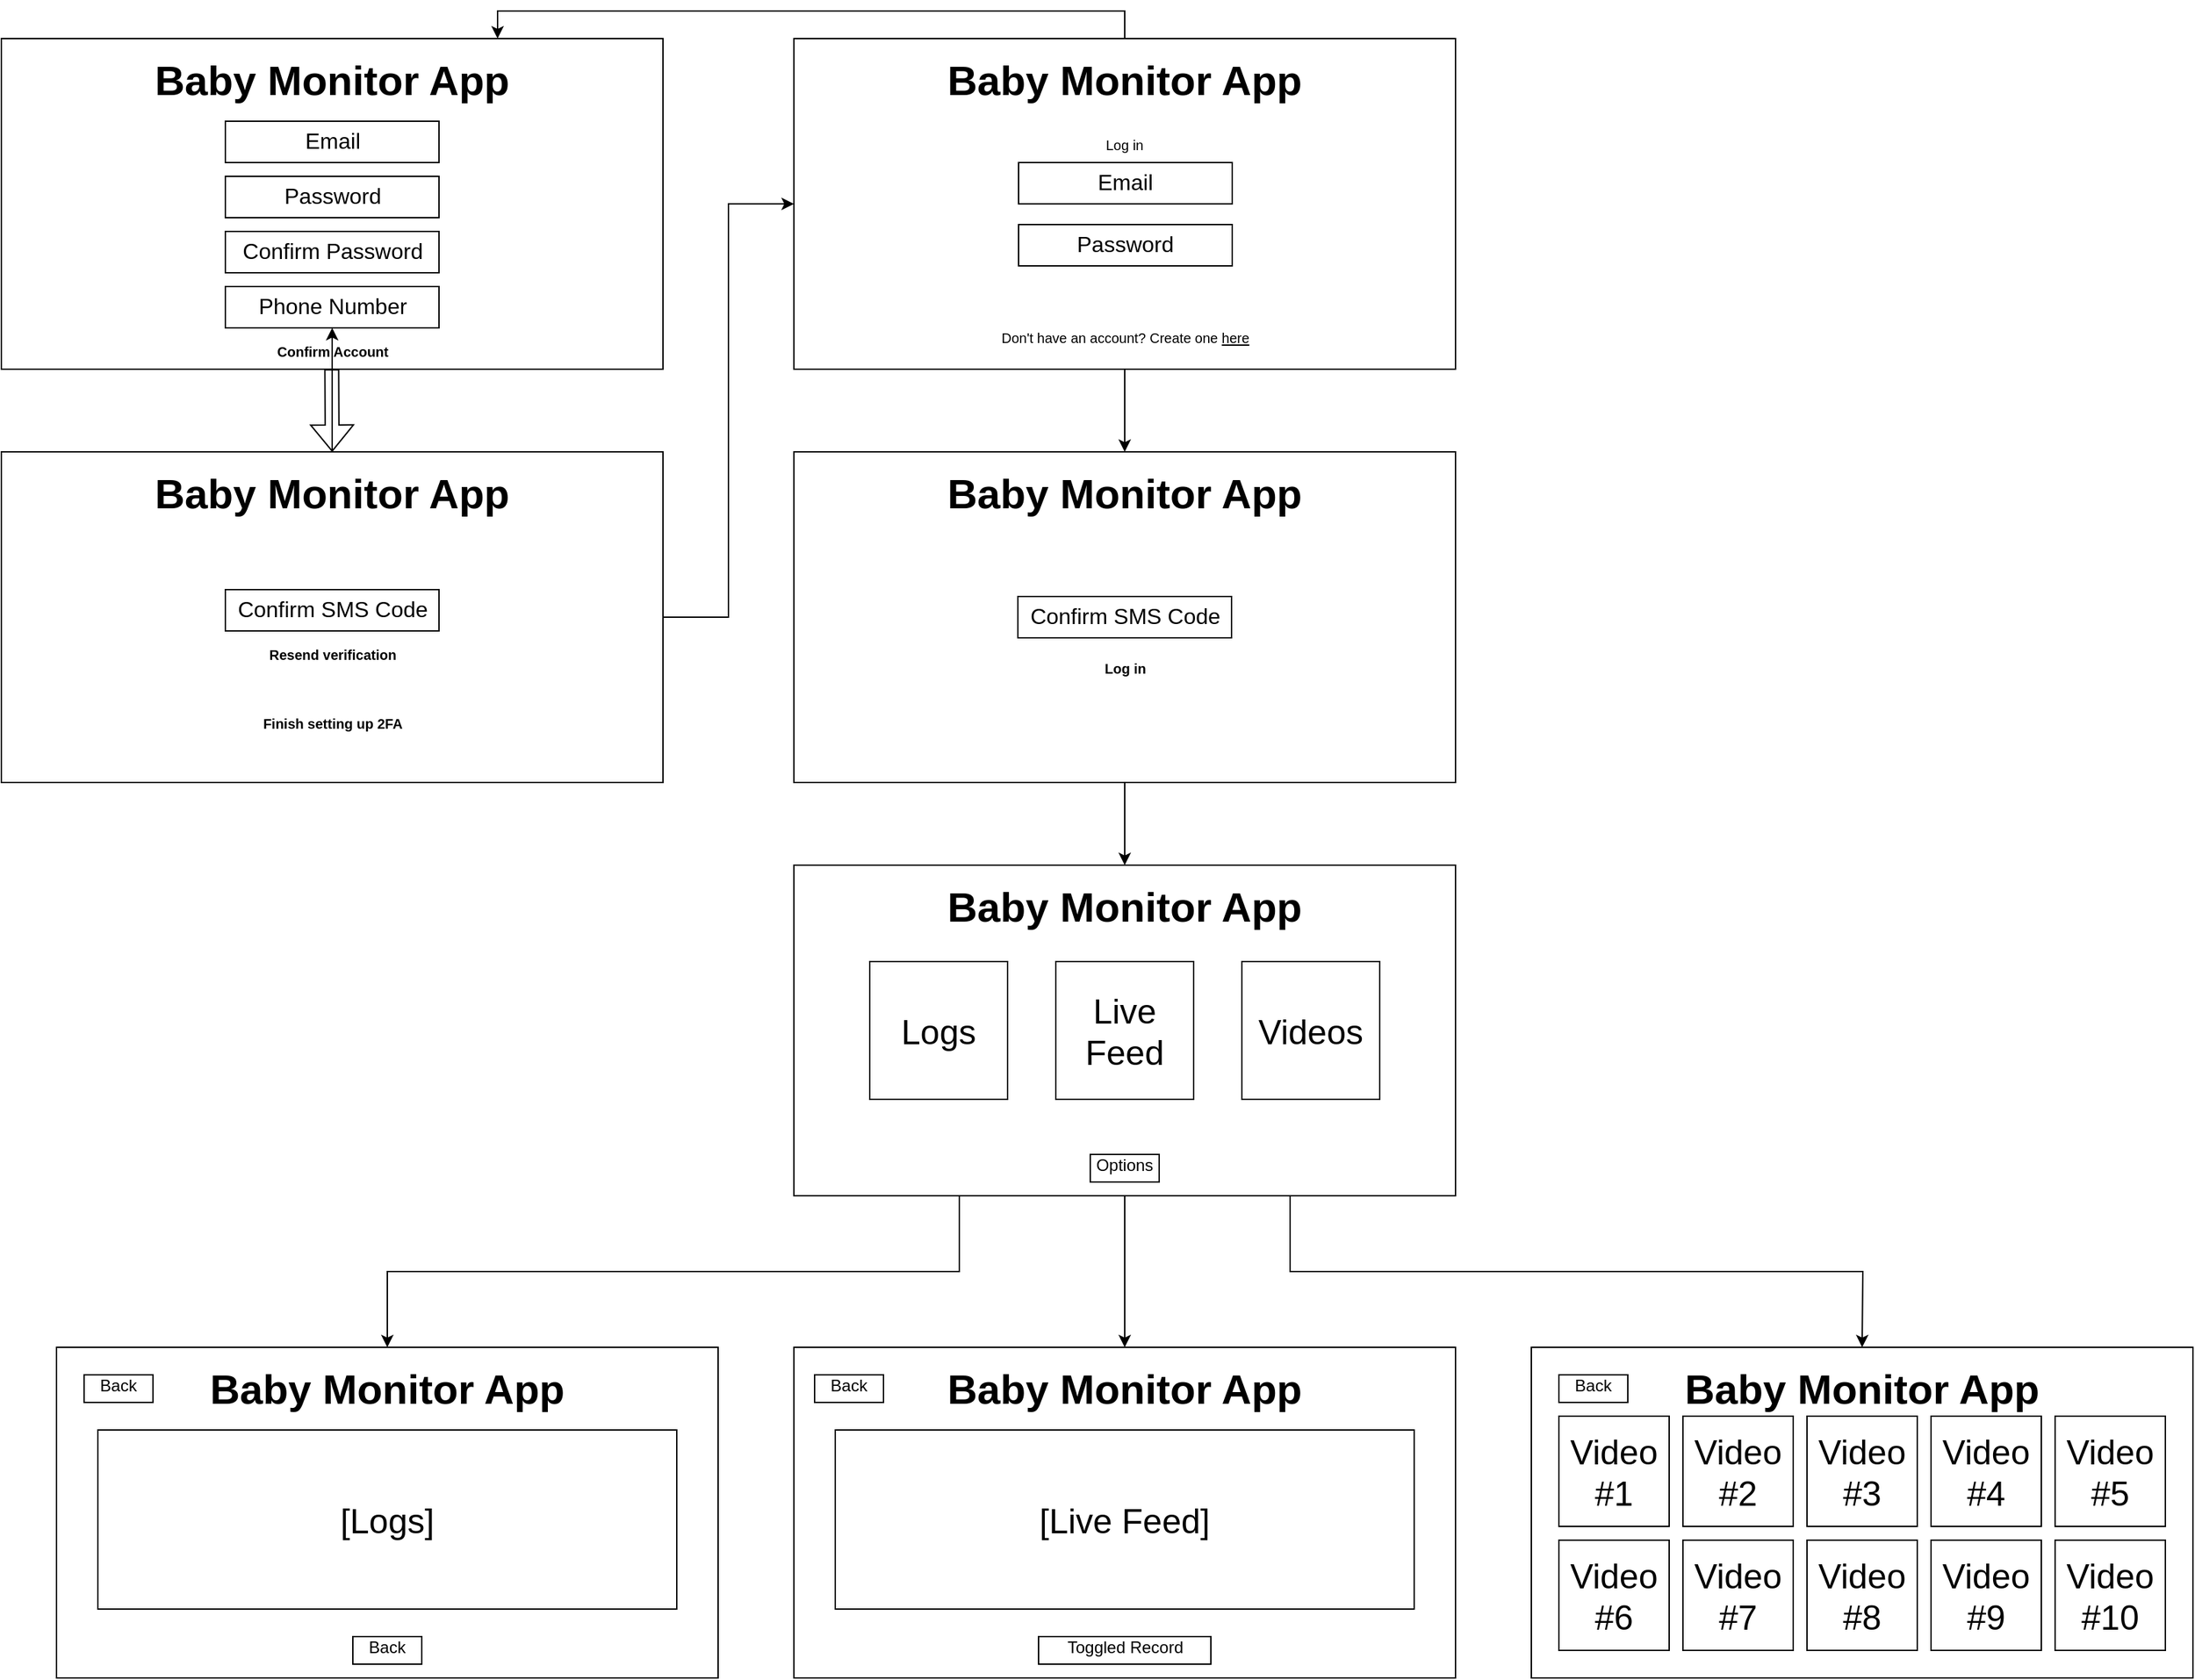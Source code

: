 <mxfile version="20.4.1" type="device"><diagram id="2AC4S9SGGSo7ndDGZPUv" name="Page-1"><mxGraphModel dx="2568" dy="888" grid="1" gridSize="10" guides="1" tooltips="1" connect="1" arrows="1" fold="1" page="1" pageScale="1" pageWidth="850" pageHeight="1100" math="0" shadow="0"><root><mxCell id="0"/><mxCell id="1" parent="0"/><mxCell id="YYgOgbMdvuRlnzX_qCsh-11" value="" style="group" vertex="1" connectable="0" parent="1"><mxGeometry x="185" y="60" width="480" height="240" as="geometry"/></mxCell><mxCell id="YYgOgbMdvuRlnzX_qCsh-1" value="&lt;b&gt;&lt;font style=&quot;font-size: 30px;&quot;&gt;Baby Monitor App&lt;br&gt;&lt;br&gt;&lt;br&gt;&lt;br&gt;&lt;br&gt;&lt;br&gt;&lt;/font&gt;&lt;/b&gt;" style="rounded=0;whiteSpace=wrap;html=1;" vertex="1" parent="YYgOgbMdvuRlnzX_qCsh-11"><mxGeometry width="480" height="240" as="geometry"/></mxCell><mxCell id="YYgOgbMdvuRlnzX_qCsh-2" value="&lt;font style=&quot;font-size: 16px;&quot;&gt;Email&lt;/font&gt;" style="rounded=0;whiteSpace=wrap;html=1;fontSize=30;verticalAlign=bottom;" vertex="1" parent="YYgOgbMdvuRlnzX_qCsh-11"><mxGeometry x="163" y="90" width="155" height="30" as="geometry"/></mxCell><mxCell id="YYgOgbMdvuRlnzX_qCsh-3" value="&lt;font style=&quot;font-size: 16px;&quot;&gt;Password&lt;/font&gt;" style="rounded=0;whiteSpace=wrap;html=1;fontSize=30;verticalAlign=bottom;" vertex="1" parent="YYgOgbMdvuRlnzX_qCsh-11"><mxGeometry x="163" y="135" width="155" height="30" as="geometry"/></mxCell><mxCell id="YYgOgbMdvuRlnzX_qCsh-4" value="&lt;font style=&quot;font-size: 10px;&quot;&gt;Log in&lt;/font&gt;" style="text;html=1;strokeColor=none;fillColor=none;align=center;verticalAlign=middle;whiteSpace=wrap;rounded=0;fontSize=16;" vertex="1" parent="YYgOgbMdvuRlnzX_qCsh-11"><mxGeometry x="210" y="60" width="60" height="30" as="geometry"/></mxCell><mxCell id="YYgOgbMdvuRlnzX_qCsh-5" value="&lt;font style=&quot;font-size: 10px;&quot;&gt;Don't have an account? Create one &lt;u&gt;here&lt;/u&gt;&lt;/font&gt;" style="text;html=1;strokeColor=none;fillColor=none;align=center;verticalAlign=middle;whiteSpace=wrap;rounded=0;fontSize=16;" vertex="1" parent="YYgOgbMdvuRlnzX_qCsh-11"><mxGeometry x="133" y="200" width="215" height="30" as="geometry"/></mxCell><mxCell id="YYgOgbMdvuRlnzX_qCsh-14" value="" style="group" vertex="1" connectable="0" parent="1"><mxGeometry x="-390" y="60" width="480" height="240" as="geometry"/></mxCell><mxCell id="YYgOgbMdvuRlnzX_qCsh-6" value="&lt;b&gt;&lt;font style=&quot;font-size: 30px;&quot;&gt;Baby Monitor App&lt;br&gt;&lt;br&gt;&lt;br&gt;&lt;br&gt;&lt;br&gt;&lt;br&gt;&lt;/font&gt;&lt;/b&gt;" style="rounded=0;whiteSpace=wrap;html=1;" vertex="1" parent="YYgOgbMdvuRlnzX_qCsh-14"><mxGeometry width="480" height="240" as="geometry"/></mxCell><mxCell id="YYgOgbMdvuRlnzX_qCsh-13" value="" style="group" vertex="1" connectable="0" parent="YYgOgbMdvuRlnzX_qCsh-14"><mxGeometry x="132.5" y="60" width="215" height="180" as="geometry"/></mxCell><mxCell id="YYgOgbMdvuRlnzX_qCsh-7" value="&lt;font style=&quot;font-size: 16px;&quot;&gt;Email&lt;/font&gt;" style="rounded=0;whiteSpace=wrap;html=1;fontSize=30;verticalAlign=bottom;" vertex="1" parent="YYgOgbMdvuRlnzX_qCsh-13"><mxGeometry x="30" width="155" height="30" as="geometry"/></mxCell><mxCell id="YYgOgbMdvuRlnzX_qCsh-8" value="&lt;font style=&quot;font-size: 16px;&quot;&gt;Password&lt;/font&gt;" style="rounded=0;whiteSpace=wrap;html=1;fontSize=30;verticalAlign=bottom;" vertex="1" parent="YYgOgbMdvuRlnzX_qCsh-13"><mxGeometry x="30" y="40" width="155" height="30" as="geometry"/></mxCell><mxCell id="YYgOgbMdvuRlnzX_qCsh-9" value="&lt;font style=&quot;font-size: 16px;&quot;&gt;Confirm Password&lt;/font&gt;" style="rounded=0;whiteSpace=wrap;html=1;fontSize=30;verticalAlign=bottom;" vertex="1" parent="YYgOgbMdvuRlnzX_qCsh-13"><mxGeometry x="30" y="80" width="155" height="30" as="geometry"/></mxCell><mxCell id="YYgOgbMdvuRlnzX_qCsh-10" value="&lt;font style=&quot;font-size: 10px;&quot;&gt;&lt;b&gt;Confirm Account&lt;/b&gt;&lt;/font&gt;" style="text;html=1;strokeColor=none;fillColor=none;align=center;verticalAlign=middle;whiteSpace=wrap;rounded=0;fontSize=16;" vertex="1" parent="YYgOgbMdvuRlnzX_qCsh-13"><mxGeometry y="150" width="215" height="30" as="geometry"/></mxCell><mxCell id="YYgOgbMdvuRlnzX_qCsh-12" value="&lt;font style=&quot;font-size: 16px;&quot;&gt;Phone Number&lt;/font&gt;" style="rounded=0;whiteSpace=wrap;html=1;fontSize=30;verticalAlign=bottom;" vertex="1" parent="YYgOgbMdvuRlnzX_qCsh-13"><mxGeometry x="30" y="120" width="155" height="30" as="geometry"/></mxCell><mxCell id="YYgOgbMdvuRlnzX_qCsh-15" value="" style="shape=flexArrow;endArrow=classic;html=1;rounded=0;fontSize=10;entryX=0.5;entryY=0;entryDx=0;entryDy=0;" edge="1" parent="1" target="YYgOgbMdvuRlnzX_qCsh-17"><mxGeometry width="50" height="50" relative="1" as="geometry"><mxPoint x="-150.29" y="300" as="sourcePoint"/><mxPoint x="-150.29" y="400" as="targetPoint"/></mxGeometry></mxCell><mxCell id="YYgOgbMdvuRlnzX_qCsh-16" value="" style="group" vertex="1" connectable="0" parent="1"><mxGeometry x="-390" y="400" width="480" height="240" as="geometry"/></mxCell><mxCell id="YYgOgbMdvuRlnzX_qCsh-17" value="&lt;b&gt;&lt;font style=&quot;font-size: 30px;&quot;&gt;Baby Monitor App&lt;br&gt;&lt;br&gt;&lt;br&gt;&lt;br&gt;&lt;br&gt;&lt;br&gt;&lt;/font&gt;&lt;/b&gt;" style="rounded=0;whiteSpace=wrap;html=1;" vertex="1" parent="YYgOgbMdvuRlnzX_qCsh-16"><mxGeometry y="-40" width="480" height="240" as="geometry"/></mxCell><mxCell id="YYgOgbMdvuRlnzX_qCsh-19" value="&lt;font style=&quot;font-size: 16px;&quot;&gt;Confirm SMS Code&lt;/font&gt;" style="rounded=0;whiteSpace=wrap;html=1;fontSize=30;verticalAlign=bottom;" vertex="1" parent="YYgOgbMdvuRlnzX_qCsh-16"><mxGeometry x="162.5" y="60" width="155" height="30" as="geometry"/></mxCell><mxCell id="YYgOgbMdvuRlnzX_qCsh-18" value="" style="group" vertex="1" connectable="0" parent="YYgOgbMdvuRlnzX_qCsh-16"><mxGeometry x="132.5" y="-10" width="215" height="180" as="geometry"/></mxCell><mxCell id="YYgOgbMdvuRlnzX_qCsh-22" value="&lt;b style=&quot;font-size: 10px;&quot;&gt;Finish setting up 2FA&lt;/b&gt;" style="text;html=1;strokeColor=none;fillColor=none;align=center;verticalAlign=middle;whiteSpace=wrap;rounded=0;fontSize=16;" vertex="1" parent="YYgOgbMdvuRlnzX_qCsh-18"><mxGeometry y="150" width="215" height="30" as="geometry"/></mxCell><mxCell id="YYgOgbMdvuRlnzX_qCsh-86" value="&lt;b style=&quot;font-size: 10px;&quot;&gt;Resend verification&lt;/b&gt;" style="text;html=1;strokeColor=none;fillColor=none;align=center;verticalAlign=middle;whiteSpace=wrap;rounded=0;fontSize=16;" vertex="1" parent="YYgOgbMdvuRlnzX_qCsh-16"><mxGeometry x="132.5" y="90" width="215" height="30" as="geometry"/></mxCell><mxCell id="YYgOgbMdvuRlnzX_qCsh-25" style="edgeStyle=orthogonalEdgeStyle;rounded=0;orthogonalLoop=1;jettySize=auto;html=1;entryX=0;entryY=0.5;entryDx=0;entryDy=0;fontSize=10;" edge="1" parent="1" source="YYgOgbMdvuRlnzX_qCsh-17" target="YYgOgbMdvuRlnzX_qCsh-1"><mxGeometry relative="1" as="geometry"/></mxCell><mxCell id="YYgOgbMdvuRlnzX_qCsh-26" style="edgeStyle=orthogonalEdgeStyle;rounded=0;orthogonalLoop=1;jettySize=auto;html=1;exitX=0.5;exitY=0;exitDx=0;exitDy=0;entryX=0.75;entryY=0;entryDx=0;entryDy=0;fontSize=10;" edge="1" parent="1" source="YYgOgbMdvuRlnzX_qCsh-1" target="YYgOgbMdvuRlnzX_qCsh-6"><mxGeometry relative="1" as="geometry"/></mxCell><mxCell id="YYgOgbMdvuRlnzX_qCsh-34" value="" style="group" vertex="1" connectable="0" parent="1"><mxGeometry x="185" y="360" width="480" height="240" as="geometry"/></mxCell><mxCell id="YYgOgbMdvuRlnzX_qCsh-35" value="&lt;b&gt;&lt;font style=&quot;font-size: 30px;&quot;&gt;Baby Monitor App&lt;br&gt;&lt;br&gt;&lt;br&gt;&lt;br&gt;&lt;br&gt;&lt;br&gt;&lt;/font&gt;&lt;/b&gt;" style="rounded=0;whiteSpace=wrap;html=1;" vertex="1" parent="YYgOgbMdvuRlnzX_qCsh-34"><mxGeometry width="480" height="240" as="geometry"/></mxCell><mxCell id="YYgOgbMdvuRlnzX_qCsh-36" value="&lt;font style=&quot;font-size: 16px;&quot;&gt;Confirm SMS Code&lt;/font&gt;" style="rounded=0;whiteSpace=wrap;html=1;fontSize=30;verticalAlign=bottom;" vertex="1" parent="YYgOgbMdvuRlnzX_qCsh-34"><mxGeometry x="162.5" y="105" width="155" height="30" as="geometry"/></mxCell><mxCell id="YYgOgbMdvuRlnzX_qCsh-37" value="" style="group" vertex="1" connectable="0" parent="YYgOgbMdvuRlnzX_qCsh-34"><mxGeometry x="132.5" y="-10" width="332.5" height="240" as="geometry"/></mxCell><mxCell id="YYgOgbMdvuRlnzX_qCsh-38" value="&lt;font style=&quot;font-size: 10px;&quot;&gt;&lt;b&gt;Log in&lt;/b&gt;&lt;/font&gt;" style="text;html=1;strokeColor=none;fillColor=none;align=center;verticalAlign=middle;whiteSpace=wrap;rounded=0;fontSize=16;" vertex="1" parent="YYgOgbMdvuRlnzX_qCsh-37"><mxGeometry y="150" width="215" height="30" as="geometry"/></mxCell><mxCell id="YYgOgbMdvuRlnzX_qCsh-40" style="edgeStyle=orthogonalEdgeStyle;rounded=0;orthogonalLoop=1;jettySize=auto;html=1;exitX=0.5;exitY=1;exitDx=0;exitDy=0;entryX=0.5;entryY=0;entryDx=0;entryDy=0;fontSize=10;" edge="1" parent="1" source="YYgOgbMdvuRlnzX_qCsh-1" target="YYgOgbMdvuRlnzX_qCsh-35"><mxGeometry relative="1" as="geometry"/></mxCell><mxCell id="YYgOgbMdvuRlnzX_qCsh-41" style="edgeStyle=orthogonalEdgeStyle;rounded=0;orthogonalLoop=1;jettySize=auto;html=1;exitX=0.5;exitY=1;exitDx=0;exitDy=0;entryX=0.5;entryY=0;entryDx=0;entryDy=0;fontSize=10;" edge="1" parent="1" source="YYgOgbMdvuRlnzX_qCsh-35" target="YYgOgbMdvuRlnzX_qCsh-39"><mxGeometry relative="1" as="geometry"/></mxCell><mxCell id="YYgOgbMdvuRlnzX_qCsh-48" value="" style="group" vertex="1" connectable="0" parent="1"><mxGeometry x="185" y="660" width="480" height="240" as="geometry"/></mxCell><mxCell id="YYgOgbMdvuRlnzX_qCsh-39" value="&lt;b&gt;&lt;font style=&quot;font-size: 30px;&quot;&gt;Baby Monitor App&lt;br&gt;&lt;br&gt;&lt;br&gt;&lt;br&gt;&lt;br&gt;&lt;br&gt;&lt;/font&gt;&lt;/b&gt;" style="rounded=0;whiteSpace=wrap;html=1;" vertex="1" parent="YYgOgbMdvuRlnzX_qCsh-48"><mxGeometry width="480" height="240" as="geometry"/></mxCell><mxCell id="YYgOgbMdvuRlnzX_qCsh-43" value="&lt;span style=&quot;font-size: 25px;&quot;&gt;Logs&lt;/span&gt;" style="rounded=0;whiteSpace=wrap;html=1;fontSize=10;" vertex="1" parent="YYgOgbMdvuRlnzX_qCsh-48"><mxGeometry x="55" y="70" width="100" height="100" as="geometry"/></mxCell><mxCell id="YYgOgbMdvuRlnzX_qCsh-45" value="&lt;font style=&quot;font-size: 25px;&quot;&gt;Live Feed&lt;/font&gt;" style="rounded=0;whiteSpace=wrap;html=1;fontSize=10;" vertex="1" parent="YYgOgbMdvuRlnzX_qCsh-48"><mxGeometry x="190" y="70" width="100" height="100" as="geometry"/></mxCell><mxCell id="YYgOgbMdvuRlnzX_qCsh-46" value="&lt;span style=&quot;font-size: 25px;&quot;&gt;Videos&lt;/span&gt;" style="rounded=0;whiteSpace=wrap;html=1;fontSize=10;" vertex="1" parent="YYgOgbMdvuRlnzX_qCsh-48"><mxGeometry x="325" y="70" width="100" height="100" as="geometry"/></mxCell><mxCell id="YYgOgbMdvuRlnzX_qCsh-47" value="&lt;font style=&quot;font-size: 12px;&quot;&gt;Options&lt;/font&gt;" style="rounded=0;whiteSpace=wrap;html=1;fontSize=25;verticalAlign=bottom;" vertex="1" parent="YYgOgbMdvuRlnzX_qCsh-48"><mxGeometry x="215" y="210" width="50" height="20" as="geometry"/></mxCell><mxCell id="YYgOgbMdvuRlnzX_qCsh-49" value="" style="group" vertex="1" connectable="0" parent="1"><mxGeometry x="-350" y="1010" width="480" height="240" as="geometry"/></mxCell><mxCell id="YYgOgbMdvuRlnzX_qCsh-50" value="&lt;b&gt;&lt;font style=&quot;font-size: 30px;&quot;&gt;Baby Monitor App&lt;br&gt;&lt;br&gt;&lt;br&gt;&lt;br&gt;&lt;br&gt;&lt;br&gt;&lt;/font&gt;&lt;/b&gt;" style="rounded=0;whiteSpace=wrap;html=1;" vertex="1" parent="YYgOgbMdvuRlnzX_qCsh-49"><mxGeometry width="480" height="240" as="geometry"/></mxCell><mxCell id="YYgOgbMdvuRlnzX_qCsh-52" value="&lt;span style=&quot;font-size: 25px;&quot;&gt;[Logs]&lt;/span&gt;" style="rounded=0;whiteSpace=wrap;html=1;fontSize=10;" vertex="1" parent="YYgOgbMdvuRlnzX_qCsh-49"><mxGeometry x="30" y="60" width="420" height="130" as="geometry"/></mxCell><mxCell id="YYgOgbMdvuRlnzX_qCsh-54" value="&lt;font style=&quot;font-size: 12px;&quot;&gt;Back&lt;/font&gt;" style="rounded=0;whiteSpace=wrap;html=1;fontSize=25;verticalAlign=bottom;" vertex="1" parent="YYgOgbMdvuRlnzX_qCsh-49"><mxGeometry x="215" y="210" width="50" height="20" as="geometry"/></mxCell><mxCell id="YYgOgbMdvuRlnzX_qCsh-83" value="&lt;font style=&quot;font-size: 12px;&quot;&gt;Back&lt;/font&gt;" style="rounded=0;whiteSpace=wrap;html=1;fontSize=25;verticalAlign=bottom;" vertex="1" parent="YYgOgbMdvuRlnzX_qCsh-49"><mxGeometry x="20" y="20" width="50" height="20" as="geometry"/></mxCell><mxCell id="YYgOgbMdvuRlnzX_qCsh-56" value="" style="group" vertex="1" connectable="0" parent="1"><mxGeometry x="185" y="1010" width="480" height="240" as="geometry"/></mxCell><mxCell id="YYgOgbMdvuRlnzX_qCsh-57" value="&lt;b&gt;&lt;font style=&quot;font-size: 30px;&quot;&gt;Baby Monitor App&lt;br&gt;&lt;br&gt;&lt;br&gt;&lt;br&gt;&lt;br&gt;&lt;br&gt;&lt;/font&gt;&lt;/b&gt;" style="rounded=0;whiteSpace=wrap;html=1;" vertex="1" parent="YYgOgbMdvuRlnzX_qCsh-56"><mxGeometry width="480" height="240" as="geometry"/></mxCell><mxCell id="YYgOgbMdvuRlnzX_qCsh-58" value="&lt;span style=&quot;font-size: 25px;&quot;&gt;[Live Feed]&lt;/span&gt;" style="rounded=0;whiteSpace=wrap;html=1;fontSize=10;" vertex="1" parent="YYgOgbMdvuRlnzX_qCsh-56"><mxGeometry x="30" y="60" width="420" height="130" as="geometry"/></mxCell><mxCell id="YYgOgbMdvuRlnzX_qCsh-59" value="&lt;font style=&quot;font-size: 12px;&quot;&gt;Toggled Record&lt;/font&gt;" style="rounded=0;whiteSpace=wrap;html=1;fontSize=25;verticalAlign=bottom;" vertex="1" parent="YYgOgbMdvuRlnzX_qCsh-56"><mxGeometry x="177.5" y="210" width="125" height="20" as="geometry"/></mxCell><mxCell id="YYgOgbMdvuRlnzX_qCsh-78" value="&lt;font style=&quot;font-size: 12px;&quot;&gt;Back&lt;/font&gt;" style="rounded=0;whiteSpace=wrap;html=1;fontSize=25;verticalAlign=bottom;" vertex="1" parent="YYgOgbMdvuRlnzX_qCsh-56"><mxGeometry x="15" y="20" width="50" height="20" as="geometry"/></mxCell><mxCell id="YYgOgbMdvuRlnzX_qCsh-60" style="edgeStyle=orthogonalEdgeStyle;rounded=0;orthogonalLoop=1;jettySize=auto;html=1;exitX=0.5;exitY=1;exitDx=0;exitDy=0;entryX=0.5;entryY=0;entryDx=0;entryDy=0;fontSize=12;" edge="1" parent="1" source="YYgOgbMdvuRlnzX_qCsh-39" target="YYgOgbMdvuRlnzX_qCsh-57"><mxGeometry relative="1" as="geometry"/></mxCell><mxCell id="YYgOgbMdvuRlnzX_qCsh-61" style="edgeStyle=orthogonalEdgeStyle;rounded=0;orthogonalLoop=1;jettySize=auto;html=1;exitX=0.25;exitY=1;exitDx=0;exitDy=0;entryX=0.5;entryY=0;entryDx=0;entryDy=0;fontSize=12;" edge="1" parent="1" source="YYgOgbMdvuRlnzX_qCsh-39" target="YYgOgbMdvuRlnzX_qCsh-50"><mxGeometry relative="1" as="geometry"/></mxCell><mxCell id="YYgOgbMdvuRlnzX_qCsh-62" value="" style="group" vertex="1" connectable="0" parent="1"><mxGeometry x="720" y="1010" width="480" height="240" as="geometry"/></mxCell><mxCell id="YYgOgbMdvuRlnzX_qCsh-63" value="&lt;b&gt;&lt;font style=&quot;font-size: 30px;&quot;&gt;Baby Monitor App&lt;br&gt;&lt;br&gt;&lt;br&gt;&lt;br&gt;&lt;br&gt;&lt;br&gt;&lt;/font&gt;&lt;/b&gt;" style="rounded=0;whiteSpace=wrap;html=1;" vertex="1" parent="YYgOgbMdvuRlnzX_qCsh-62"><mxGeometry width="480" height="240" as="geometry"/></mxCell><mxCell id="YYgOgbMdvuRlnzX_qCsh-64" value="&lt;span style=&quot;font-size: 25px;&quot;&gt;Video #2&lt;/span&gt;" style="rounded=0;whiteSpace=wrap;html=1;fontSize=10;" vertex="1" parent="YYgOgbMdvuRlnzX_qCsh-62"><mxGeometry x="110" y="50" width="80" height="80" as="geometry"/></mxCell><mxCell id="YYgOgbMdvuRlnzX_qCsh-67" value="&lt;font style=&quot;font-size: 12px;&quot;&gt;Back&lt;/font&gt;" style="rounded=0;whiteSpace=wrap;html=1;fontSize=25;verticalAlign=bottom;" vertex="1" parent="YYgOgbMdvuRlnzX_qCsh-62"><mxGeometry x="20" y="20" width="50" height="20" as="geometry"/></mxCell><mxCell id="YYgOgbMdvuRlnzX_qCsh-69" value="&lt;span style=&quot;font-size: 25px;&quot;&gt;Video #3&lt;/span&gt;" style="rounded=0;whiteSpace=wrap;html=1;fontSize=10;" vertex="1" parent="YYgOgbMdvuRlnzX_qCsh-62"><mxGeometry x="200" y="50" width="80" height="80" as="geometry"/></mxCell><mxCell id="YYgOgbMdvuRlnzX_qCsh-70" value="&lt;span style=&quot;font-size: 25px;&quot;&gt;Video #4&lt;/span&gt;" style="rounded=0;whiteSpace=wrap;html=1;fontSize=10;" vertex="1" parent="YYgOgbMdvuRlnzX_qCsh-62"><mxGeometry x="290" y="50" width="80" height="80" as="geometry"/></mxCell><mxCell id="YYgOgbMdvuRlnzX_qCsh-71" value="&lt;span style=&quot;font-size: 25px;&quot;&gt;Video #5&lt;/span&gt;" style="rounded=0;whiteSpace=wrap;html=1;fontSize=10;" vertex="1" parent="YYgOgbMdvuRlnzX_qCsh-62"><mxGeometry x="380" y="50" width="80" height="80" as="geometry"/></mxCell><mxCell id="YYgOgbMdvuRlnzX_qCsh-72" value="&lt;span style=&quot;font-size: 25px;&quot;&gt;Video #1&lt;/span&gt;" style="rounded=0;whiteSpace=wrap;html=1;fontSize=10;" vertex="1" parent="YYgOgbMdvuRlnzX_qCsh-62"><mxGeometry x="20" y="50" width="80" height="80" as="geometry"/></mxCell><mxCell id="YYgOgbMdvuRlnzX_qCsh-73" value="&lt;span style=&quot;font-size: 25px;&quot;&gt;Video #7&lt;/span&gt;" style="rounded=0;whiteSpace=wrap;html=1;fontSize=10;" vertex="1" parent="YYgOgbMdvuRlnzX_qCsh-62"><mxGeometry x="110" y="140" width="80" height="80" as="geometry"/></mxCell><mxCell id="YYgOgbMdvuRlnzX_qCsh-74" value="&lt;span style=&quot;font-size: 25px;&quot;&gt;Video #8&lt;/span&gt;" style="rounded=0;whiteSpace=wrap;html=1;fontSize=10;" vertex="1" parent="YYgOgbMdvuRlnzX_qCsh-62"><mxGeometry x="200" y="140" width="80" height="80" as="geometry"/></mxCell><mxCell id="YYgOgbMdvuRlnzX_qCsh-75" value="&lt;span style=&quot;font-size: 25px;&quot;&gt;Video #9&lt;/span&gt;" style="rounded=0;whiteSpace=wrap;html=1;fontSize=10;" vertex="1" parent="YYgOgbMdvuRlnzX_qCsh-62"><mxGeometry x="290" y="140" width="80" height="80" as="geometry"/></mxCell><mxCell id="YYgOgbMdvuRlnzX_qCsh-76" value="&lt;span style=&quot;font-size: 25px;&quot;&gt;Video #10&lt;/span&gt;" style="rounded=0;whiteSpace=wrap;html=1;fontSize=10;" vertex="1" parent="YYgOgbMdvuRlnzX_qCsh-62"><mxGeometry x="380" y="140" width="80" height="80" as="geometry"/></mxCell><mxCell id="YYgOgbMdvuRlnzX_qCsh-77" value="&lt;span style=&quot;font-size: 25px;&quot;&gt;Video #6&lt;/span&gt;" style="rounded=0;whiteSpace=wrap;html=1;fontSize=10;" vertex="1" parent="YYgOgbMdvuRlnzX_qCsh-62"><mxGeometry x="20" y="140" width="80" height="80" as="geometry"/></mxCell><mxCell id="YYgOgbMdvuRlnzX_qCsh-84" value="" style="edgeStyle=orthogonalEdgeStyle;rounded=0;orthogonalLoop=1;jettySize=auto;html=1;fontSize=12;" edge="1" parent="1" source="YYgOgbMdvuRlnzX_qCsh-17" target="YYgOgbMdvuRlnzX_qCsh-12"><mxGeometry relative="1" as="geometry"/></mxCell><mxCell id="YYgOgbMdvuRlnzX_qCsh-85" style="edgeStyle=orthogonalEdgeStyle;rounded=0;orthogonalLoop=1;jettySize=auto;html=1;exitX=0.75;exitY=1;exitDx=0;exitDy=0;fontSize=12;" edge="1" parent="1" source="YYgOgbMdvuRlnzX_qCsh-39"><mxGeometry relative="1" as="geometry"><mxPoint x="960.0" y="1010" as="targetPoint"/></mxGeometry></mxCell></root></mxGraphModel></diagram></mxfile>